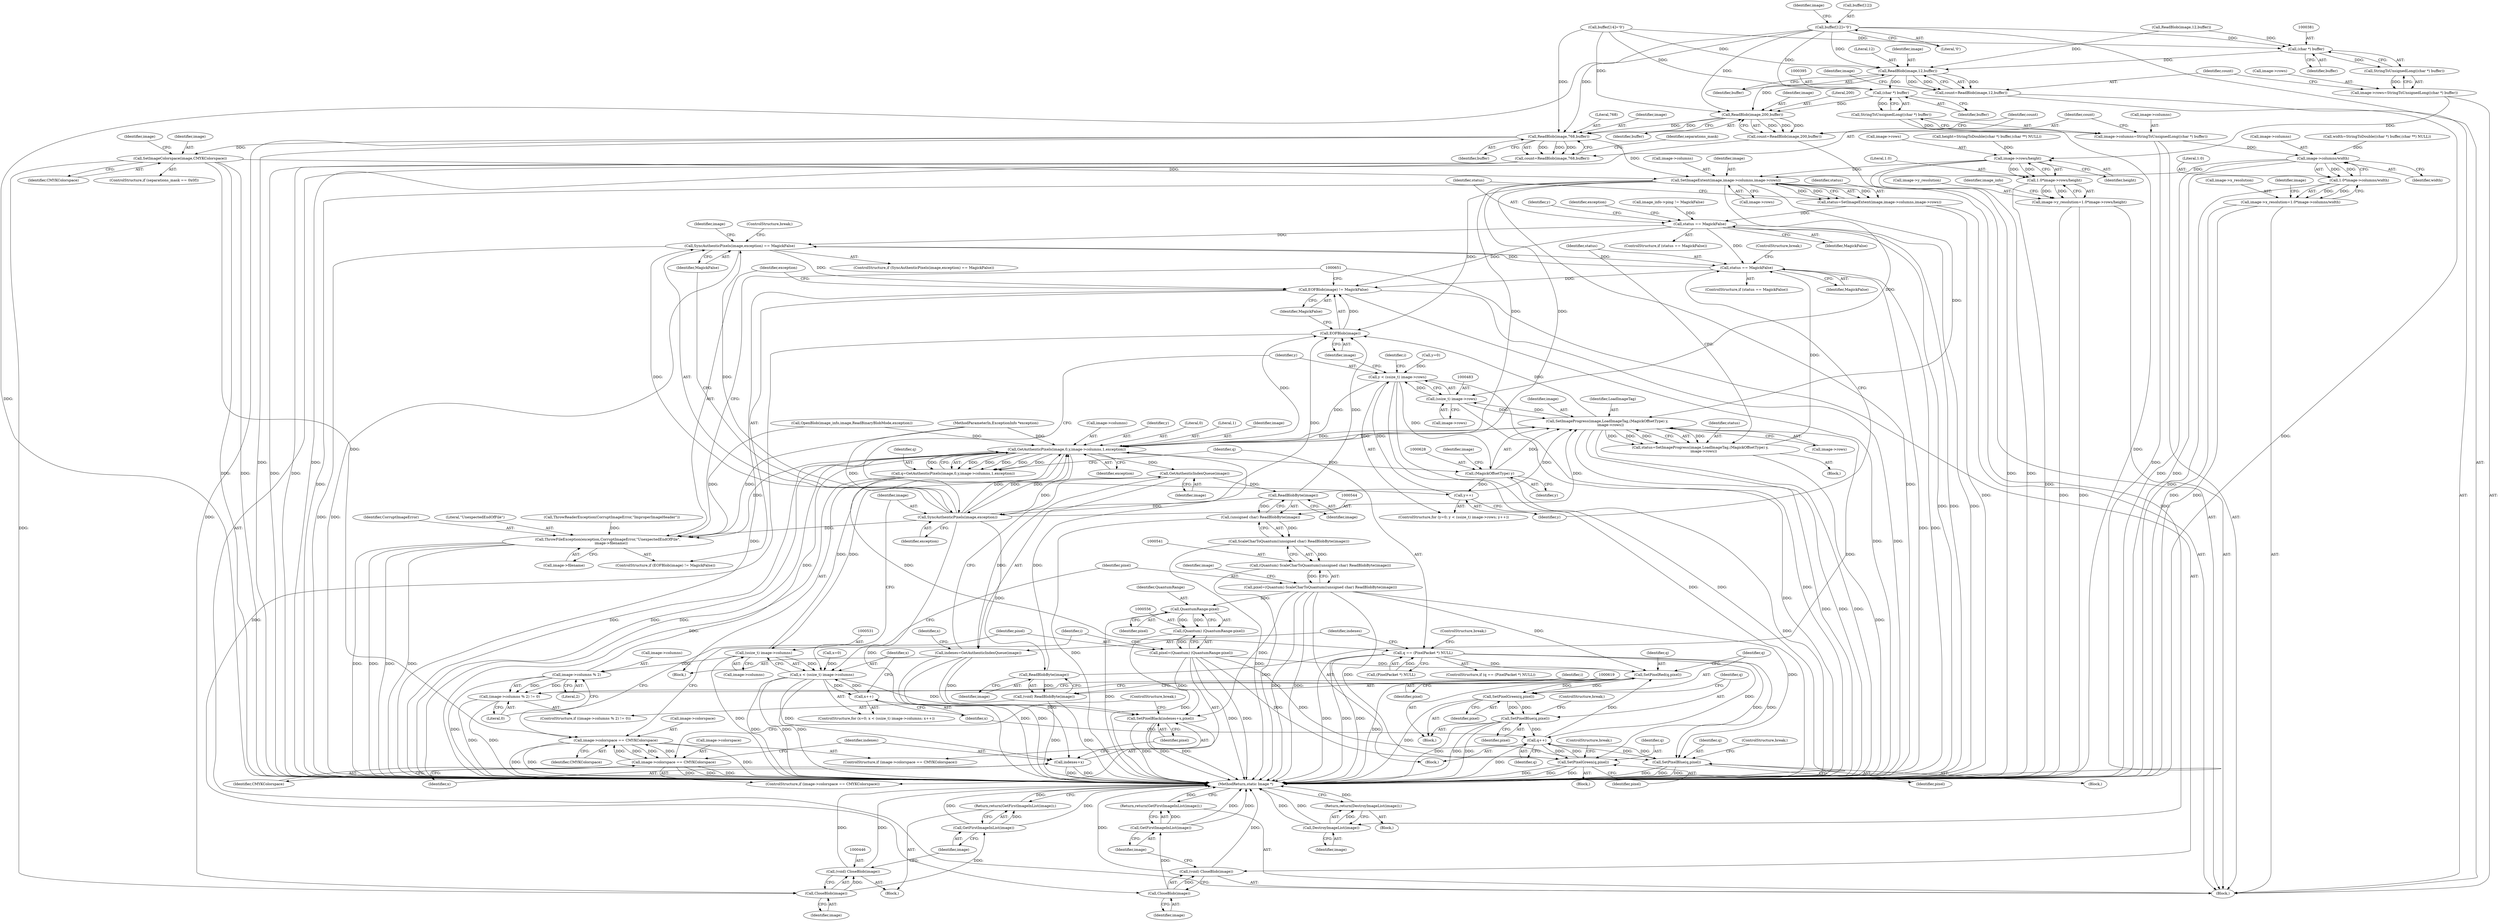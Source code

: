 digraph "0_ImageMagick_f6e9d0d9955e85bdd7540b251cd50d598dacc5e6_56@array" {
"1000370" [label="(Call,buffer[12]='\0')"];
"1000380" [label="(Call,(char *) buffer)"];
"1000379" [label="(Call,StringToUnsignedLong((char *) buffer))"];
"1000375" [label="(Call,image->rows=StringToUnsignedLong((char *) buffer))"];
"1000433" [label="(Call,image->rows/height)"];
"1000431" [label="(Call,1.0*image->rows/height)"];
"1000427" [label="(Call,image->y_resolution=1.0*image->rows/height)"];
"1000454" [label="(Call,SetImageExtent(image,image->columns,image->rows))"];
"1000452" [label="(Call,status=SetImageExtent(image,image->columns,image->rows))"];
"1000463" [label="(Call,status == MagickFalse)"];
"1000604" [label="(Call,SyncAuthenticPixels(image,exception) == MagickFalse)"];
"1000634" [label="(Call,status == MagickFalse)"];
"1000639" [label="(Call,EOFBlob(image) != MagickFalse)"];
"1000474" [label="(Call,DestroyImageList(image))"];
"1000473" [label="(Return,return(DestroyImageList(image));)"];
"1000482" [label="(Call,(ssize_t) image->rows)"];
"1000480" [label="(Call,y < (ssize_t) image->rows)"];
"1000504" [label="(Call,GetAuthenticPixels(image,0,y,image->columns,1,exception))"];
"1000502" [label="(Call,q=GetAuthenticPixels(image,0,y,image->columns,1,exception))"];
"1000514" [label="(Call,q == (PixelPacket *) NULL)"];
"1000565" [label="(Call,SetPixelRed(q,pixel))"];
"1000568" [label="(Call,SetPixelGreen(q,pixel))"];
"1000571" [label="(Call,SetPixelBlue(q,pixel))"];
"1000601" [label="(Call,q++)"];
"1000577" [label="(Call,SetPixelGreen(q,pixel))"];
"1000583" [label="(Call,SetPixelBlue(q,pixel))"];
"1000522" [label="(Call,GetAuthenticIndexQueue(image))"];
"1000520" [label="(Call,indexes=GetAuthenticIndexQueue(image))"];
"1000595" [label="(Call,SetPixelBlack(indexes+x,pixel))"];
"1000596" [label="(Call,indexes+x)"];
"1000545" [label="(Call,ReadBlobByte(image))"];
"1000543" [label="(Call,(unsigned char) ReadBlobByte(image))"];
"1000542" [label="(Call,ScaleCharToQuantum((unsigned char) ReadBlobByte(image)))"];
"1000540" [label="(Call,(Quantum) ScaleCharToQuantum((unsigned char) ReadBlobByte(image)))"];
"1000538" [label="(Call,pixel=(Quantum) ScaleCharToQuantum((unsigned char) ReadBlobByte(image)))"];
"1000557" [label="(Call,QuantumRange-pixel)"];
"1000555" [label="(Call,(Quantum) (QuantumRange-pixel))"];
"1000553" [label="(Call,pixel=(Quantum) (QuantumRange-pixel))"];
"1000605" [label="(Call,SyncAuthenticPixels(image,exception))"];
"1000620" [label="(Call,ReadBlobByte(image))"];
"1000618" [label="(Call,(void) ReadBlobByte(image))"];
"1000624" [label="(Call,SetImageProgress(image,LoadImageTag,(MagickOffsetType) y,\n      image->rows))"];
"1000622" [label="(Call,status=SetImageProgress(image,LoadImageTag,(MagickOffsetType) y,\n      image->rows))"];
"1000640" [label="(Call,EOFBlob(image))"];
"1000652" [label="(Call,CloseBlob(image))"];
"1000650" [label="(Call,(void) CloseBlob(image))"];
"1000655" [label="(Call,GetFirstImageInList(image))"];
"1000654" [label="(Return,return(GetFirstImageInList(image));)"];
"1000643" [label="(Call,ThrowFileException(exception,CorruptImageError,\"UnexpectedEndOfFile\",\n      image->filename))"];
"1000530" [label="(Call,(ssize_t) image->columns)"];
"1000528" [label="(Call,x < (ssize_t) image->columns)"];
"1000535" [label="(Call,x++)"];
"1000612" [label="(Call,image->columns % 2)"];
"1000611" [label="(Call,(image->columns % 2) != 0)"];
"1000627" [label="(Call,(MagickOffsetType) y)"];
"1000487" [label="(Call,y++)"];
"1000385" [label="(Call,ReadBlob(image,12,buffer))"];
"1000383" [label="(Call,count=ReadBlob(image,12,buffer))"];
"1000394" [label="(Call,(char *) buffer)"];
"1000393" [label="(Call,StringToUnsignedLong((char *) buffer))"];
"1000389" [label="(Call,image->columns=StringToUnsignedLong((char *) buffer))"];
"1000422" [label="(Call,image->columns/width)"];
"1000420" [label="(Call,1.0*image->columns/width)"];
"1000416" [label="(Call,image->x_resolution=1.0*image->columns/width)"];
"1000399" [label="(Call,ReadBlob(image,200,buffer))"];
"1000397" [label="(Call,count=ReadBlob(image,200,buffer))"];
"1000405" [label="(Call,ReadBlob(image,768,buffer))"];
"1000403" [label="(Call,count=ReadBlob(image,768,buffer))"];
"1000413" [label="(Call,SetImageColorspace(image,CMYKColorspace))"];
"1000447" [label="(Call,CloseBlob(image))"];
"1000445" [label="(Call,(void) CloseBlob(image))"];
"1000450" [label="(Call,GetFirstImageInList(image))"];
"1000449" [label="(Return,return(GetFirstImageInList(image));)"];
"1000548" [label="(Call,image->colorspace == CMYKColorspace)"];
"1000590" [label="(Call,image->colorspace == CMYKColorspace)"];
"1000568" [label="(Call,SetPixelGreen(q,pixel))"];
"1000586" [label="(ControlStructure,break;)"];
"1000647" [label="(Call,image->filename)"];
"1000633" [label="(ControlStructure,if (status == MagickFalse))"];
"1000614" [label="(Identifier,image)"];
"1000488" [label="(Identifier,y)"];
"1000416" [label="(Call,image->x_resolution=1.0*image->columns/width)"];
"1000427" [label="(Call,image->y_resolution=1.0*image->rows/height)"];
"1000609" [label="(ControlStructure,break;)"];
"1000540" [label="(Call,(Quantum) ScaleCharToQuantum((unsigned char) ReadBlobByte(image)))"];
"1000599" [label="(Identifier,pixel)"];
"1000524" [label="(ControlStructure,for (x=0; x < (ssize_t) image->columns; x++))"];
"1000384" [label="(Identifier,count)"];
"1000434" [label="(Call,image->rows)"];
"1000420" [label="(Call,1.0*image->columns/width)"];
"1000520" [label="(Call,indexes=GetAuthenticIndexQueue(image))"];
"1000398" [label="(Identifier,count)"];
"1000502" [label="(Call,q=GetAuthenticPixels(image,0,y,image->columns,1,exception))"];
"1000449" [label="(Return,return(GetFirstImageInList(image));)"];
"1000596" [label="(Call,indexes+x)"];
"1000549" [label="(Call,image->colorspace)"];
"1000453" [label="(Identifier,status)"];
"1000374" [label="(Literal,'\0')"];
"1000397" [label="(Call,count=ReadBlob(image,200,buffer))"];
"1000564" [label="(Block,)"];
"1000557" [label="(Call,QuantumRange-pixel)"];
"1000441" [label="(Identifier,image_info)"];
"1000506" [label="(Literal,0)"];
"1000382" [label="(Identifier,buffer)"];
"1000421" [label="(Literal,1.0)"];
"1000546" [label="(Identifier,image)"];
"1000645" [label="(Identifier,CorruptImageError)"];
"1000608" [label="(Identifier,MagickFalse)"];
"1000515" [label="(Identifier,q)"];
"1000489" [label="(Block,)"];
"1000626" [label="(Identifier,LoadImageTag)"];
"1000402" [label="(Identifier,buffer)"];
"1000639" [label="(Call,EOFBlob(image) != MagickFalse)"];
"1000545" [label="(Call,ReadBlobByte(image))"];
"1000572" [label="(Identifier,q)"];
"1000624" [label="(Call,SetImageProgress(image,LoadImageTag,(MagickOffsetType) y,\n      image->rows))"];
"1000428" [label="(Call,image->y_resolution)"];
"1000400" [label="(Identifier,image)"];
"1000535" [label="(Call,x++)"];
"1000643" [label="(Call,ThrowFileException(exception,CorruptImageError,\"UnexpectedEndOfFile\",\n      image->filename))"];
"1000567" [label="(Identifier,pixel)"];
"1000629" [label="(Identifier,y)"];
"1000595" [label="(Call,SetPixelBlack(indexes+x,pixel))"];
"1000375" [label="(Call,image->rows=StringToUnsignedLong((char *) buffer))"];
"1000437" [label="(Identifier,height)"];
"1000422" [label="(Call,image->columns/width)"];
"1000644" [label="(Identifier,exception)"];
"1000451" [label="(Identifier,image)"];
"1000385" [label="(Call,ReadBlob(image,12,buffer))"];
"1000459" [label="(Call,image->rows)"];
"1000473" [label="(Return,return(DestroyImageList(image));)"];
"1000611" [label="(Call,(image->columns % 2) != 0)"];
"1000512" [label="(Identifier,exception)"];
"1000405" [label="(Call,ReadBlob(image,768,buffer))"];
"1000432" [label="(Literal,1.0)"];
"1000580" [label="(ControlStructure,break;)"];
"1000413" [label="(Call,SetImageColorspace(image,CMYKColorspace))"];
"1000394" [label="(Call,(char *) buffer)"];
"1000636" [label="(Identifier,MagickFalse)"];
"1000528" [label="(Call,x < (ssize_t) image->columns)"];
"1000511" [label="(Literal,1)"];
"1000477" [label="(Call,y=0)"];
"1000604" [label="(Call,SyncAuthenticPixels(image,exception) == MagickFalse)"];
"1000481" [label="(Identifier,y)"];
"1000539" [label="(Identifier,pixel)"];
"1000454" [label="(Call,SetImageExtent(image,image->columns,image->rows))"];
"1000635" [label="(Identifier,status)"];
"1000617" [label="(Literal,0)"];
"1000500" [label="(Identifier,i)"];
"1000573" [label="(Identifier,pixel)"];
"1000396" [label="(Identifier,buffer)"];
"1000370" [label="(Call,buffer[12]='\0')"];
"1000530" [label="(Call,(ssize_t) image->columns)"];
"1000522" [label="(Call,GetAuthenticIndexQueue(image))"];
"1000631" [label="(Identifier,image)"];
"1000634" [label="(Call,status == MagickFalse)"];
"1000387" [label="(Literal,12)"];
"1000521" [label="(Identifier,indexes)"];
"1000613" [label="(Call,image->columns)"];
"1000501" [label="(Block,)"];
"1000170" [label="(Call,OpenBlob(image_info,image,ReadBinaryBlobMode,exception))"];
"1000423" [label="(Call,image->columns)"];
"1000107" [label="(MethodParameterIn,ExceptionInfo *exception)"];
"1000455" [label="(Identifier,image)"];
"1000538" [label="(Call,pixel=(Quantum) ScaleCharToQuantum((unsigned char) ReadBlobByte(image)))"];
"1000579" [label="(Identifier,pixel)"];
"1000388" [label="(Identifier,buffer)"];
"1000447" [label="(Call,CloseBlob(image))"];
"1000468" [label="(Identifier,exception)"];
"1000598" [label="(Identifier,x)"];
"1000377" [label="(Identifier,image)"];
"1000638" [label="(ControlStructure,if (EOFBlob(image) != MagickFalse))"];
"1000559" [label="(Identifier,pixel)"];
"1000591" [label="(Call,image->colorspace)"];
"1000426" [label="(Identifier,width)"];
"1000514" [label="(Call,q == (PixelPacket *) NULL)"];
"1000523" [label="(Identifier,image)"];
"1000616" [label="(Literal,2)"];
"1000620" [label="(Call,ReadBlobByte(image))"];
"1000386" [label="(Identifier,image)"];
"1000618" [label="(Call,(void) ReadBlobByte(image))"];
"1000399" [label="(Call,ReadBlob(image,200,buffer))"];
"1000376" [label="(Call,image->rows)"];
"1000577" [label="(Call,SetPixelGreen(q,pixel))"];
"1000607" [label="(Identifier,exception)"];
"1000505" [label="(Identifier,image)"];
"1000653" [label="(Identifier,image)"];
"1000335" [label="(Call,buffer[14]='\0')"];
"1000590" [label="(Call,image->colorspace == CMYKColorspace)"];
"1000656" [label="(Identifier,image)"];
"1000547" [label="(ControlStructure,if (image->colorspace == CMYKColorspace))"];
"1000561" [label="(Identifier,i)"];
"1000433" [label="(Call,image->rows/height)"];
"1000627" [label="(Call,(MagickOffsetType) y)"];
"1000637" [label="(ControlStructure,break;)"];
"1000418" [label="(Identifier,image)"];
"1000570" [label="(Identifier,pixel)"];
"1000582" [label="(Block,)"];
"1000552" [label="(Identifier,CMYKColorspace)"];
"1000654" [label="(Return,return(GetFirstImageInList(image));)"];
"1000431" [label="(Call,1.0*image->rows/height)"];
"1000463" [label="(Call,status == MagickFalse)"];
"1000476" [label="(ControlStructure,for (y=0; y < (ssize_t) image->rows; y++))"];
"1000508" [label="(Call,image->columns)"];
"1000503" [label="(Identifier,q)"];
"1000555" [label="(Call,(Quantum) (QuantumRange-pixel))"];
"1000401" [label="(Literal,200)"];
"1000407" [label="(Literal,768)"];
"1000594" [label="(Identifier,CMYKColorspace)"];
"1000366" [label="(Call,ReadBlob(image,12,buffer))"];
"1000548" [label="(Call,image->colorspace == CMYKColorspace)"];
"1000355" [label="(Call,width=StringToDouble((char *) buffer,(char **) NULL))"];
"1000565" [label="(Call,SetPixelRed(q,pixel))"];
"1000456" [label="(Call,image->columns)"];
"1000646" [label="(Literal,\"UnexpectedEndOfFile\")"];
"1000393" [label="(Call,StringToUnsignedLong((char *) buffer))"];
"1000558" [label="(Identifier,QuantumRange)"];
"1000605" [label="(Call,SyncAuthenticPixels(image,exception))"];
"1000602" [label="(Identifier,q)"];
"1000389" [label="(Call,image->columns=StringToUnsignedLong((char *) buffer))"];
"1000444" [label="(Block,)"];
"1000480" [label="(Call,y < (ssize_t) image->rows)"];
"1000462" [label="(ControlStructure,if (status == MagickFalse))"];
"1000600" [label="(ControlStructure,break;)"];
"1000578" [label="(Identifier,q)"];
"1000529" [label="(Identifier,x)"];
"1000526" [label="(Identifier,x)"];
"1000465" [label="(Identifier,MagickFalse)"];
"1000475" [label="(Identifier,image)"];
"1000576" [label="(Block,)"];
"1000403" [label="(Call,count=ReadBlob(image,768,buffer))"];
"1000408" [label="(Identifier,buffer)"];
"1000603" [label="(ControlStructure,if (SyncAuthenticPixels(image,exception) == MagickFalse))"];
"1000448" [label="(Identifier,image)"];
"1000543" [label="(Call,(unsigned char) ReadBlobByte(image))"];
"1000417" [label="(Call,image->x_resolution)"];
"1000391" [label="(Identifier,image)"];
"1000450" [label="(Call,GetFirstImageInList(image))"];
"1000513" [label="(ControlStructure,if (q == (PixelPacket *) NULL))"];
"1000532" [label="(Call,image->columns)"];
"1000466" [label="(Block,)"];
"1000621" [label="(Identifier,image)"];
"1000641" [label="(Identifier,image)"];
"1000525" [label="(Call,x=0)"];
"1000630" [label="(Call,image->rows)"];
"1000657" [label="(MethodReturn,static Image *)"];
"1000429" [label="(Identifier,image)"];
"1000569" [label="(Identifier,q)"];
"1000652" [label="(Call,CloseBlob(image))"];
"1000250" [label="(Call,ThrowReaderException(CorruptImageError,\"ImproperImageHeader\"))"];
"1000574" [label="(ControlStructure,break;)"];
"1000411" [label="(Identifier,separations_mask)"];
"1000379" [label="(Call,StringToUnsignedLong((char *) buffer))"];
"1000482" [label="(Call,(ssize_t) image->rows)"];
"1000553" [label="(Call,pixel=(Quantum) (QuantumRange-pixel))"];
"1000550" [label="(Identifier,image)"];
"1000583" [label="(Call,SetPixelBlue(q,pixel))"];
"1000536" [label="(Identifier,x)"];
"1000406" [label="(Identifier,image)"];
"1000492" [label="(Identifier,i)"];
"1000519" [label="(ControlStructure,break;)"];
"1000566" [label="(Identifier,q)"];
"1000584" [label="(Identifier,q)"];
"1000340" [label="(Call,height=StringToDouble((char *) buffer,(char **) NULL))"];
"1000650" [label="(Call,(void) CloseBlob(image))"];
"1000507" [label="(Identifier,y)"];
"1000390" [label="(Call,image->columns)"];
"1000640" [label="(Call,EOFBlob(image))"];
"1000484" [label="(Call,image->rows)"];
"1000589" [label="(ControlStructure,if (image->colorspace == CMYKColorspace))"];
"1000504" [label="(Call,GetAuthenticPixels(image,0,y,image->columns,1,exception))"];
"1000439" [label="(Call,image_info->ping != MagickFalse)"];
"1000606" [label="(Identifier,image)"];
"1000445" [label="(Call,(void) CloseBlob(image))"];
"1000554" [label="(Identifier,pixel)"];
"1000487" [label="(Call,y++)"];
"1000404" [label="(Identifier,count)"];
"1000452" [label="(Call,status=SetImageExtent(image,image->columns,image->rows))"];
"1000542" [label="(Call,ScaleCharToQuantum((unsigned char) ReadBlobByte(image)))"];
"1000622" [label="(Call,status=SetImageProgress(image,LoadImageTag,(MagickOffsetType) y,\n      image->rows))"];
"1000610" [label="(ControlStructure,if ((image->columns % 2) != 0))"];
"1000623" [label="(Identifier,status)"];
"1000601" [label="(Call,q++)"];
"1000371" [label="(Call,buffer[12])"];
"1000409" [label="(ControlStructure,if (separations_mask == 0x0f))"];
"1000464" [label="(Identifier,status)"];
"1000380" [label="(Call,(char *) buffer)"];
"1000478" [label="(Identifier,y)"];
"1000642" [label="(Identifier,MagickFalse)"];
"1000571" [label="(Call,SetPixelBlue(q,pixel))"];
"1000625" [label="(Identifier,image)"];
"1000516" [label="(Call,(PixelPacket *) NULL)"];
"1000383" [label="(Call,count=ReadBlob(image,12,buffer))"];
"1000597" [label="(Identifier,indexes)"];
"1000612" [label="(Call,image->columns % 2)"];
"1000474" [label="(Call,DestroyImageList(image))"];
"1000415" [label="(Identifier,CMYKColorspace)"];
"1000108" [label="(Block,)"];
"1000537" [label="(Block,)"];
"1000585" [label="(Identifier,pixel)"];
"1000655" [label="(Call,GetFirstImageInList(image))"];
"1000414" [label="(Identifier,image)"];
"1000370" -> "1000108"  [label="AST: "];
"1000370" -> "1000374"  [label="CFG: "];
"1000371" -> "1000370"  [label="AST: "];
"1000374" -> "1000370"  [label="AST: "];
"1000377" -> "1000370"  [label="CFG: "];
"1000370" -> "1000657"  [label="DDG: "];
"1000370" -> "1000380"  [label="DDG: "];
"1000370" -> "1000385"  [label="DDG: "];
"1000370" -> "1000394"  [label="DDG: "];
"1000370" -> "1000399"  [label="DDG: "];
"1000370" -> "1000405"  [label="DDG: "];
"1000380" -> "1000379"  [label="AST: "];
"1000380" -> "1000382"  [label="CFG: "];
"1000381" -> "1000380"  [label="AST: "];
"1000382" -> "1000380"  [label="AST: "];
"1000379" -> "1000380"  [label="CFG: "];
"1000380" -> "1000379"  [label="DDG: "];
"1000366" -> "1000380"  [label="DDG: "];
"1000335" -> "1000380"  [label="DDG: "];
"1000380" -> "1000385"  [label="DDG: "];
"1000379" -> "1000375"  [label="AST: "];
"1000375" -> "1000379"  [label="CFG: "];
"1000379" -> "1000375"  [label="DDG: "];
"1000375" -> "1000108"  [label="AST: "];
"1000376" -> "1000375"  [label="AST: "];
"1000384" -> "1000375"  [label="CFG: "];
"1000375" -> "1000433"  [label="DDG: "];
"1000433" -> "1000431"  [label="AST: "];
"1000433" -> "1000437"  [label="CFG: "];
"1000434" -> "1000433"  [label="AST: "];
"1000437" -> "1000433"  [label="AST: "];
"1000431" -> "1000433"  [label="CFG: "];
"1000433" -> "1000657"  [label="DDG: "];
"1000433" -> "1000657"  [label="DDG: "];
"1000433" -> "1000431"  [label="DDG: "];
"1000433" -> "1000431"  [label="DDG: "];
"1000340" -> "1000433"  [label="DDG: "];
"1000433" -> "1000454"  [label="DDG: "];
"1000431" -> "1000427"  [label="AST: "];
"1000432" -> "1000431"  [label="AST: "];
"1000427" -> "1000431"  [label="CFG: "];
"1000431" -> "1000657"  [label="DDG: "];
"1000431" -> "1000427"  [label="DDG: "];
"1000431" -> "1000427"  [label="DDG: "];
"1000427" -> "1000108"  [label="AST: "];
"1000428" -> "1000427"  [label="AST: "];
"1000441" -> "1000427"  [label="CFG: "];
"1000427" -> "1000657"  [label="DDG: "];
"1000427" -> "1000657"  [label="DDG: "];
"1000454" -> "1000452"  [label="AST: "];
"1000454" -> "1000459"  [label="CFG: "];
"1000455" -> "1000454"  [label="AST: "];
"1000456" -> "1000454"  [label="AST: "];
"1000459" -> "1000454"  [label="AST: "];
"1000452" -> "1000454"  [label="CFG: "];
"1000454" -> "1000657"  [label="DDG: "];
"1000454" -> "1000657"  [label="DDG: "];
"1000454" -> "1000452"  [label="DDG: "];
"1000454" -> "1000452"  [label="DDG: "];
"1000454" -> "1000452"  [label="DDG: "];
"1000413" -> "1000454"  [label="DDG: "];
"1000405" -> "1000454"  [label="DDG: "];
"1000422" -> "1000454"  [label="DDG: "];
"1000454" -> "1000474"  [label="DDG: "];
"1000454" -> "1000482"  [label="DDG: "];
"1000454" -> "1000504"  [label="DDG: "];
"1000454" -> "1000504"  [label="DDG: "];
"1000454" -> "1000624"  [label="DDG: "];
"1000454" -> "1000640"  [label="DDG: "];
"1000452" -> "1000108"  [label="AST: "];
"1000453" -> "1000452"  [label="AST: "];
"1000464" -> "1000452"  [label="CFG: "];
"1000452" -> "1000657"  [label="DDG: "];
"1000452" -> "1000463"  [label="DDG: "];
"1000463" -> "1000462"  [label="AST: "];
"1000463" -> "1000465"  [label="CFG: "];
"1000464" -> "1000463"  [label="AST: "];
"1000465" -> "1000463"  [label="AST: "];
"1000468" -> "1000463"  [label="CFG: "];
"1000478" -> "1000463"  [label="CFG: "];
"1000463" -> "1000657"  [label="DDG: "];
"1000463" -> "1000657"  [label="DDG: "];
"1000463" -> "1000657"  [label="DDG: "];
"1000439" -> "1000463"  [label="DDG: "];
"1000463" -> "1000604"  [label="DDG: "];
"1000463" -> "1000634"  [label="DDG: "];
"1000463" -> "1000639"  [label="DDG: "];
"1000604" -> "1000603"  [label="AST: "];
"1000604" -> "1000608"  [label="CFG: "];
"1000605" -> "1000604"  [label="AST: "];
"1000608" -> "1000604"  [label="AST: "];
"1000609" -> "1000604"  [label="CFG: "];
"1000614" -> "1000604"  [label="CFG: "];
"1000604" -> "1000657"  [label="DDG: "];
"1000604" -> "1000657"  [label="DDG: "];
"1000605" -> "1000604"  [label="DDG: "];
"1000605" -> "1000604"  [label="DDG: "];
"1000634" -> "1000604"  [label="DDG: "];
"1000604" -> "1000634"  [label="DDG: "];
"1000604" -> "1000639"  [label="DDG: "];
"1000634" -> "1000633"  [label="AST: "];
"1000634" -> "1000636"  [label="CFG: "];
"1000635" -> "1000634"  [label="AST: "];
"1000636" -> "1000634"  [label="AST: "];
"1000637" -> "1000634"  [label="CFG: "];
"1000488" -> "1000634"  [label="CFG: "];
"1000634" -> "1000657"  [label="DDG: "];
"1000634" -> "1000657"  [label="DDG: "];
"1000622" -> "1000634"  [label="DDG: "];
"1000634" -> "1000639"  [label="DDG: "];
"1000639" -> "1000638"  [label="AST: "];
"1000639" -> "1000642"  [label="CFG: "];
"1000640" -> "1000639"  [label="AST: "];
"1000642" -> "1000639"  [label="AST: "];
"1000644" -> "1000639"  [label="CFG: "];
"1000651" -> "1000639"  [label="CFG: "];
"1000639" -> "1000657"  [label="DDG: "];
"1000639" -> "1000657"  [label="DDG: "];
"1000639" -> "1000657"  [label="DDG: "];
"1000640" -> "1000639"  [label="DDG: "];
"1000474" -> "1000473"  [label="AST: "];
"1000474" -> "1000475"  [label="CFG: "];
"1000475" -> "1000474"  [label="AST: "];
"1000473" -> "1000474"  [label="CFG: "];
"1000474" -> "1000657"  [label="DDG: "];
"1000474" -> "1000657"  [label="DDG: "];
"1000474" -> "1000473"  [label="DDG: "];
"1000473" -> "1000466"  [label="AST: "];
"1000657" -> "1000473"  [label="CFG: "];
"1000473" -> "1000657"  [label="DDG: "];
"1000482" -> "1000480"  [label="AST: "];
"1000482" -> "1000484"  [label="CFG: "];
"1000483" -> "1000482"  [label="AST: "];
"1000484" -> "1000482"  [label="AST: "];
"1000480" -> "1000482"  [label="CFG: "];
"1000482" -> "1000657"  [label="DDG: "];
"1000482" -> "1000480"  [label="DDG: "];
"1000624" -> "1000482"  [label="DDG: "];
"1000482" -> "1000624"  [label="DDG: "];
"1000480" -> "1000476"  [label="AST: "];
"1000481" -> "1000480"  [label="AST: "];
"1000492" -> "1000480"  [label="CFG: "];
"1000641" -> "1000480"  [label="CFG: "];
"1000480" -> "1000657"  [label="DDG: "];
"1000480" -> "1000657"  [label="DDG: "];
"1000480" -> "1000657"  [label="DDG: "];
"1000487" -> "1000480"  [label="DDG: "];
"1000477" -> "1000480"  [label="DDG: "];
"1000480" -> "1000504"  [label="DDG: "];
"1000480" -> "1000627"  [label="DDG: "];
"1000504" -> "1000502"  [label="AST: "];
"1000504" -> "1000512"  [label="CFG: "];
"1000505" -> "1000504"  [label="AST: "];
"1000506" -> "1000504"  [label="AST: "];
"1000507" -> "1000504"  [label="AST: "];
"1000508" -> "1000504"  [label="AST: "];
"1000511" -> "1000504"  [label="AST: "];
"1000512" -> "1000504"  [label="AST: "];
"1000502" -> "1000504"  [label="CFG: "];
"1000504" -> "1000657"  [label="DDG: "];
"1000504" -> "1000657"  [label="DDG: "];
"1000504" -> "1000657"  [label="DDG: "];
"1000504" -> "1000502"  [label="DDG: "];
"1000504" -> "1000502"  [label="DDG: "];
"1000504" -> "1000502"  [label="DDG: "];
"1000504" -> "1000502"  [label="DDG: "];
"1000504" -> "1000502"  [label="DDG: "];
"1000504" -> "1000502"  [label="DDG: "];
"1000620" -> "1000504"  [label="DDG: "];
"1000624" -> "1000504"  [label="DDG: "];
"1000605" -> "1000504"  [label="DDG: "];
"1000605" -> "1000504"  [label="DDG: "];
"1000612" -> "1000504"  [label="DDG: "];
"1000530" -> "1000504"  [label="DDG: "];
"1000170" -> "1000504"  [label="DDG: "];
"1000107" -> "1000504"  [label="DDG: "];
"1000504" -> "1000522"  [label="DDG: "];
"1000504" -> "1000530"  [label="DDG: "];
"1000504" -> "1000605"  [label="DDG: "];
"1000504" -> "1000624"  [label="DDG: "];
"1000504" -> "1000627"  [label="DDG: "];
"1000504" -> "1000640"  [label="DDG: "];
"1000504" -> "1000643"  [label="DDG: "];
"1000502" -> "1000501"  [label="AST: "];
"1000503" -> "1000502"  [label="AST: "];
"1000515" -> "1000502"  [label="CFG: "];
"1000502" -> "1000657"  [label="DDG: "];
"1000502" -> "1000514"  [label="DDG: "];
"1000514" -> "1000513"  [label="AST: "];
"1000514" -> "1000516"  [label="CFG: "];
"1000515" -> "1000514"  [label="AST: "];
"1000516" -> "1000514"  [label="AST: "];
"1000519" -> "1000514"  [label="CFG: "];
"1000521" -> "1000514"  [label="CFG: "];
"1000514" -> "1000657"  [label="DDG: "];
"1000514" -> "1000657"  [label="DDG: "];
"1000514" -> "1000657"  [label="DDG: "];
"1000516" -> "1000514"  [label="DDG: "];
"1000514" -> "1000565"  [label="DDG: "];
"1000514" -> "1000577"  [label="DDG: "];
"1000514" -> "1000583"  [label="DDG: "];
"1000514" -> "1000601"  [label="DDG: "];
"1000565" -> "1000564"  [label="AST: "];
"1000565" -> "1000567"  [label="CFG: "];
"1000566" -> "1000565"  [label="AST: "];
"1000567" -> "1000565"  [label="AST: "];
"1000569" -> "1000565"  [label="CFG: "];
"1000565" -> "1000657"  [label="DDG: "];
"1000601" -> "1000565"  [label="DDG: "];
"1000553" -> "1000565"  [label="DDG: "];
"1000538" -> "1000565"  [label="DDG: "];
"1000565" -> "1000568"  [label="DDG: "];
"1000565" -> "1000568"  [label="DDG: "];
"1000568" -> "1000564"  [label="AST: "];
"1000568" -> "1000570"  [label="CFG: "];
"1000569" -> "1000568"  [label="AST: "];
"1000570" -> "1000568"  [label="AST: "];
"1000572" -> "1000568"  [label="CFG: "];
"1000568" -> "1000657"  [label="DDG: "];
"1000568" -> "1000571"  [label="DDG: "];
"1000568" -> "1000571"  [label="DDG: "];
"1000571" -> "1000564"  [label="AST: "];
"1000571" -> "1000573"  [label="CFG: "];
"1000572" -> "1000571"  [label="AST: "];
"1000573" -> "1000571"  [label="AST: "];
"1000574" -> "1000571"  [label="CFG: "];
"1000571" -> "1000657"  [label="DDG: "];
"1000571" -> "1000657"  [label="DDG: "];
"1000571" -> "1000657"  [label="DDG: "];
"1000571" -> "1000601"  [label="DDG: "];
"1000601" -> "1000537"  [label="AST: "];
"1000601" -> "1000602"  [label="CFG: "];
"1000602" -> "1000601"  [label="AST: "];
"1000536" -> "1000601"  [label="CFG: "];
"1000601" -> "1000657"  [label="DDG: "];
"1000601" -> "1000577"  [label="DDG: "];
"1000601" -> "1000583"  [label="DDG: "];
"1000583" -> "1000601"  [label="DDG: "];
"1000577" -> "1000601"  [label="DDG: "];
"1000577" -> "1000576"  [label="AST: "];
"1000577" -> "1000579"  [label="CFG: "];
"1000578" -> "1000577"  [label="AST: "];
"1000579" -> "1000577"  [label="AST: "];
"1000580" -> "1000577"  [label="CFG: "];
"1000577" -> "1000657"  [label="DDG: "];
"1000577" -> "1000657"  [label="DDG: "];
"1000577" -> "1000657"  [label="DDG: "];
"1000553" -> "1000577"  [label="DDG: "];
"1000538" -> "1000577"  [label="DDG: "];
"1000583" -> "1000582"  [label="AST: "];
"1000583" -> "1000585"  [label="CFG: "];
"1000584" -> "1000583"  [label="AST: "];
"1000585" -> "1000583"  [label="AST: "];
"1000586" -> "1000583"  [label="CFG: "];
"1000583" -> "1000657"  [label="DDG: "];
"1000583" -> "1000657"  [label="DDG: "];
"1000583" -> "1000657"  [label="DDG: "];
"1000553" -> "1000583"  [label="DDG: "];
"1000538" -> "1000583"  [label="DDG: "];
"1000522" -> "1000520"  [label="AST: "];
"1000522" -> "1000523"  [label="CFG: "];
"1000523" -> "1000522"  [label="AST: "];
"1000520" -> "1000522"  [label="CFG: "];
"1000522" -> "1000520"  [label="DDG: "];
"1000522" -> "1000545"  [label="DDG: "];
"1000522" -> "1000605"  [label="DDG: "];
"1000520" -> "1000501"  [label="AST: "];
"1000521" -> "1000520"  [label="AST: "];
"1000526" -> "1000520"  [label="CFG: "];
"1000520" -> "1000657"  [label="DDG: "];
"1000520" -> "1000657"  [label="DDG: "];
"1000520" -> "1000595"  [label="DDG: "];
"1000520" -> "1000596"  [label="DDG: "];
"1000595" -> "1000589"  [label="AST: "];
"1000595" -> "1000599"  [label="CFG: "];
"1000596" -> "1000595"  [label="AST: "];
"1000599" -> "1000595"  [label="AST: "];
"1000600" -> "1000595"  [label="CFG: "];
"1000595" -> "1000657"  [label="DDG: "];
"1000595" -> "1000657"  [label="DDG: "];
"1000595" -> "1000657"  [label="DDG: "];
"1000528" -> "1000595"  [label="DDG: "];
"1000553" -> "1000595"  [label="DDG: "];
"1000538" -> "1000595"  [label="DDG: "];
"1000596" -> "1000598"  [label="CFG: "];
"1000597" -> "1000596"  [label="AST: "];
"1000598" -> "1000596"  [label="AST: "];
"1000599" -> "1000596"  [label="CFG: "];
"1000596" -> "1000657"  [label="DDG: "];
"1000596" -> "1000657"  [label="DDG: "];
"1000528" -> "1000596"  [label="DDG: "];
"1000545" -> "1000543"  [label="AST: "];
"1000545" -> "1000546"  [label="CFG: "];
"1000546" -> "1000545"  [label="AST: "];
"1000543" -> "1000545"  [label="CFG: "];
"1000545" -> "1000543"  [label="DDG: "];
"1000545" -> "1000605"  [label="DDG: "];
"1000545" -> "1000624"  [label="DDG: "];
"1000545" -> "1000640"  [label="DDG: "];
"1000543" -> "1000542"  [label="AST: "];
"1000544" -> "1000543"  [label="AST: "];
"1000542" -> "1000543"  [label="CFG: "];
"1000543" -> "1000657"  [label="DDG: "];
"1000543" -> "1000542"  [label="DDG: "];
"1000542" -> "1000540"  [label="AST: "];
"1000540" -> "1000542"  [label="CFG: "];
"1000542" -> "1000657"  [label="DDG: "];
"1000542" -> "1000540"  [label="DDG: "];
"1000540" -> "1000538"  [label="AST: "];
"1000541" -> "1000540"  [label="AST: "];
"1000538" -> "1000540"  [label="CFG: "];
"1000540" -> "1000657"  [label="DDG: "];
"1000540" -> "1000538"  [label="DDG: "];
"1000538" -> "1000537"  [label="AST: "];
"1000539" -> "1000538"  [label="AST: "];
"1000550" -> "1000538"  [label="CFG: "];
"1000538" -> "1000657"  [label="DDG: "];
"1000538" -> "1000657"  [label="DDG: "];
"1000538" -> "1000557"  [label="DDG: "];
"1000557" -> "1000555"  [label="AST: "];
"1000557" -> "1000559"  [label="CFG: "];
"1000558" -> "1000557"  [label="AST: "];
"1000559" -> "1000557"  [label="AST: "];
"1000555" -> "1000557"  [label="CFG: "];
"1000557" -> "1000657"  [label="DDG: "];
"1000557" -> "1000555"  [label="DDG: "];
"1000557" -> "1000555"  [label="DDG: "];
"1000555" -> "1000553"  [label="AST: "];
"1000556" -> "1000555"  [label="AST: "];
"1000553" -> "1000555"  [label="CFG: "];
"1000555" -> "1000657"  [label="DDG: "];
"1000555" -> "1000553"  [label="DDG: "];
"1000553" -> "1000547"  [label="AST: "];
"1000554" -> "1000553"  [label="AST: "];
"1000561" -> "1000553"  [label="CFG: "];
"1000553" -> "1000657"  [label="DDG: "];
"1000553" -> "1000657"  [label="DDG: "];
"1000605" -> "1000607"  [label="CFG: "];
"1000606" -> "1000605"  [label="AST: "];
"1000607" -> "1000605"  [label="AST: "];
"1000608" -> "1000605"  [label="CFG: "];
"1000605" -> "1000657"  [label="DDG: "];
"1000107" -> "1000605"  [label="DDG: "];
"1000605" -> "1000620"  [label="DDG: "];
"1000605" -> "1000624"  [label="DDG: "];
"1000605" -> "1000640"  [label="DDG: "];
"1000605" -> "1000643"  [label="DDG: "];
"1000620" -> "1000618"  [label="AST: "];
"1000620" -> "1000621"  [label="CFG: "];
"1000621" -> "1000620"  [label="AST: "];
"1000618" -> "1000620"  [label="CFG: "];
"1000620" -> "1000618"  [label="DDG: "];
"1000620" -> "1000624"  [label="DDG: "];
"1000618" -> "1000610"  [label="AST: "];
"1000619" -> "1000618"  [label="AST: "];
"1000500" -> "1000618"  [label="CFG: "];
"1000618" -> "1000657"  [label="DDG: "];
"1000618" -> "1000657"  [label="DDG: "];
"1000624" -> "1000622"  [label="AST: "];
"1000624" -> "1000630"  [label="CFG: "];
"1000625" -> "1000624"  [label="AST: "];
"1000626" -> "1000624"  [label="AST: "];
"1000627" -> "1000624"  [label="AST: "];
"1000630" -> "1000624"  [label="AST: "];
"1000622" -> "1000624"  [label="CFG: "];
"1000624" -> "1000657"  [label="DDG: "];
"1000624" -> "1000657"  [label="DDG: "];
"1000624" -> "1000657"  [label="DDG: "];
"1000624" -> "1000622"  [label="DDG: "];
"1000624" -> "1000622"  [label="DDG: "];
"1000624" -> "1000622"  [label="DDG: "];
"1000624" -> "1000622"  [label="DDG: "];
"1000627" -> "1000624"  [label="DDG: "];
"1000624" -> "1000640"  [label="DDG: "];
"1000622" -> "1000489"  [label="AST: "];
"1000623" -> "1000622"  [label="AST: "];
"1000635" -> "1000622"  [label="CFG: "];
"1000622" -> "1000657"  [label="DDG: "];
"1000640" -> "1000641"  [label="CFG: "];
"1000641" -> "1000640"  [label="AST: "];
"1000642" -> "1000640"  [label="CFG: "];
"1000640" -> "1000652"  [label="DDG: "];
"1000652" -> "1000650"  [label="AST: "];
"1000652" -> "1000653"  [label="CFG: "];
"1000653" -> "1000652"  [label="AST: "];
"1000650" -> "1000652"  [label="CFG: "];
"1000652" -> "1000650"  [label="DDG: "];
"1000652" -> "1000655"  [label="DDG: "];
"1000650" -> "1000108"  [label="AST: "];
"1000651" -> "1000650"  [label="AST: "];
"1000656" -> "1000650"  [label="CFG: "];
"1000650" -> "1000657"  [label="DDG: "];
"1000650" -> "1000657"  [label="DDG: "];
"1000655" -> "1000654"  [label="AST: "];
"1000655" -> "1000656"  [label="CFG: "];
"1000656" -> "1000655"  [label="AST: "];
"1000654" -> "1000655"  [label="CFG: "];
"1000655" -> "1000657"  [label="DDG: "];
"1000655" -> "1000657"  [label="DDG: "];
"1000655" -> "1000654"  [label="DDG: "];
"1000654" -> "1000108"  [label="AST: "];
"1000657" -> "1000654"  [label="CFG: "];
"1000654" -> "1000657"  [label="DDG: "];
"1000643" -> "1000638"  [label="AST: "];
"1000643" -> "1000647"  [label="CFG: "];
"1000644" -> "1000643"  [label="AST: "];
"1000645" -> "1000643"  [label="AST: "];
"1000646" -> "1000643"  [label="AST: "];
"1000647" -> "1000643"  [label="AST: "];
"1000651" -> "1000643"  [label="CFG: "];
"1000643" -> "1000657"  [label="DDG: "];
"1000643" -> "1000657"  [label="DDG: "];
"1000643" -> "1000657"  [label="DDG: "];
"1000643" -> "1000657"  [label="DDG: "];
"1000170" -> "1000643"  [label="DDG: "];
"1000107" -> "1000643"  [label="DDG: "];
"1000250" -> "1000643"  [label="DDG: "];
"1000530" -> "1000528"  [label="AST: "];
"1000530" -> "1000532"  [label="CFG: "];
"1000531" -> "1000530"  [label="AST: "];
"1000532" -> "1000530"  [label="AST: "];
"1000528" -> "1000530"  [label="CFG: "];
"1000530" -> "1000657"  [label="DDG: "];
"1000530" -> "1000528"  [label="DDG: "];
"1000530" -> "1000612"  [label="DDG: "];
"1000528" -> "1000524"  [label="AST: "];
"1000529" -> "1000528"  [label="AST: "];
"1000539" -> "1000528"  [label="CFG: "];
"1000606" -> "1000528"  [label="CFG: "];
"1000528" -> "1000657"  [label="DDG: "];
"1000528" -> "1000657"  [label="DDG: "];
"1000528" -> "1000657"  [label="DDG: "];
"1000535" -> "1000528"  [label="DDG: "];
"1000525" -> "1000528"  [label="DDG: "];
"1000528" -> "1000535"  [label="DDG: "];
"1000535" -> "1000524"  [label="AST: "];
"1000535" -> "1000536"  [label="CFG: "];
"1000536" -> "1000535"  [label="AST: "];
"1000529" -> "1000535"  [label="CFG: "];
"1000612" -> "1000611"  [label="AST: "];
"1000612" -> "1000616"  [label="CFG: "];
"1000613" -> "1000612"  [label="AST: "];
"1000616" -> "1000612"  [label="AST: "];
"1000617" -> "1000612"  [label="CFG: "];
"1000612" -> "1000657"  [label="DDG: "];
"1000612" -> "1000611"  [label="DDG: "];
"1000612" -> "1000611"  [label="DDG: "];
"1000611" -> "1000610"  [label="AST: "];
"1000611" -> "1000617"  [label="CFG: "];
"1000617" -> "1000611"  [label="AST: "];
"1000619" -> "1000611"  [label="CFG: "];
"1000500" -> "1000611"  [label="CFG: "];
"1000611" -> "1000657"  [label="DDG: "];
"1000611" -> "1000657"  [label="DDG: "];
"1000627" -> "1000629"  [label="CFG: "];
"1000628" -> "1000627"  [label="AST: "];
"1000629" -> "1000627"  [label="AST: "];
"1000631" -> "1000627"  [label="CFG: "];
"1000627" -> "1000657"  [label="DDG: "];
"1000627" -> "1000487"  [label="DDG: "];
"1000487" -> "1000476"  [label="AST: "];
"1000487" -> "1000488"  [label="CFG: "];
"1000488" -> "1000487"  [label="AST: "];
"1000481" -> "1000487"  [label="CFG: "];
"1000385" -> "1000383"  [label="AST: "];
"1000385" -> "1000388"  [label="CFG: "];
"1000386" -> "1000385"  [label="AST: "];
"1000387" -> "1000385"  [label="AST: "];
"1000388" -> "1000385"  [label="AST: "];
"1000383" -> "1000385"  [label="CFG: "];
"1000385" -> "1000383"  [label="DDG: "];
"1000385" -> "1000383"  [label="DDG: "];
"1000385" -> "1000383"  [label="DDG: "];
"1000366" -> "1000385"  [label="DDG: "];
"1000335" -> "1000385"  [label="DDG: "];
"1000385" -> "1000394"  [label="DDG: "];
"1000385" -> "1000399"  [label="DDG: "];
"1000383" -> "1000108"  [label="AST: "];
"1000384" -> "1000383"  [label="AST: "];
"1000391" -> "1000383"  [label="CFG: "];
"1000383" -> "1000657"  [label="DDG: "];
"1000394" -> "1000393"  [label="AST: "];
"1000394" -> "1000396"  [label="CFG: "];
"1000395" -> "1000394"  [label="AST: "];
"1000396" -> "1000394"  [label="AST: "];
"1000393" -> "1000394"  [label="CFG: "];
"1000394" -> "1000393"  [label="DDG: "];
"1000335" -> "1000394"  [label="DDG: "];
"1000394" -> "1000399"  [label="DDG: "];
"1000393" -> "1000389"  [label="AST: "];
"1000389" -> "1000393"  [label="CFG: "];
"1000393" -> "1000657"  [label="DDG: "];
"1000393" -> "1000389"  [label="DDG: "];
"1000389" -> "1000108"  [label="AST: "];
"1000390" -> "1000389"  [label="AST: "];
"1000398" -> "1000389"  [label="CFG: "];
"1000389" -> "1000657"  [label="DDG: "];
"1000389" -> "1000422"  [label="DDG: "];
"1000422" -> "1000420"  [label="AST: "];
"1000422" -> "1000426"  [label="CFG: "];
"1000423" -> "1000422"  [label="AST: "];
"1000426" -> "1000422"  [label="AST: "];
"1000420" -> "1000422"  [label="CFG: "];
"1000422" -> "1000657"  [label="DDG: "];
"1000422" -> "1000657"  [label="DDG: "];
"1000422" -> "1000420"  [label="DDG: "];
"1000422" -> "1000420"  [label="DDG: "];
"1000355" -> "1000422"  [label="DDG: "];
"1000420" -> "1000416"  [label="AST: "];
"1000421" -> "1000420"  [label="AST: "];
"1000416" -> "1000420"  [label="CFG: "];
"1000420" -> "1000657"  [label="DDG: "];
"1000420" -> "1000416"  [label="DDG: "];
"1000420" -> "1000416"  [label="DDG: "];
"1000416" -> "1000108"  [label="AST: "];
"1000417" -> "1000416"  [label="AST: "];
"1000429" -> "1000416"  [label="CFG: "];
"1000416" -> "1000657"  [label="DDG: "];
"1000416" -> "1000657"  [label="DDG: "];
"1000399" -> "1000397"  [label="AST: "];
"1000399" -> "1000402"  [label="CFG: "];
"1000400" -> "1000399"  [label="AST: "];
"1000401" -> "1000399"  [label="AST: "];
"1000402" -> "1000399"  [label="AST: "];
"1000397" -> "1000399"  [label="CFG: "];
"1000399" -> "1000397"  [label="DDG: "];
"1000399" -> "1000397"  [label="DDG: "];
"1000399" -> "1000397"  [label="DDG: "];
"1000335" -> "1000399"  [label="DDG: "];
"1000399" -> "1000405"  [label="DDG: "];
"1000399" -> "1000405"  [label="DDG: "];
"1000397" -> "1000108"  [label="AST: "];
"1000398" -> "1000397"  [label="AST: "];
"1000404" -> "1000397"  [label="CFG: "];
"1000397" -> "1000657"  [label="DDG: "];
"1000405" -> "1000403"  [label="AST: "];
"1000405" -> "1000408"  [label="CFG: "];
"1000406" -> "1000405"  [label="AST: "];
"1000407" -> "1000405"  [label="AST: "];
"1000408" -> "1000405"  [label="AST: "];
"1000403" -> "1000405"  [label="CFG: "];
"1000405" -> "1000657"  [label="DDG: "];
"1000405" -> "1000403"  [label="DDG: "];
"1000405" -> "1000403"  [label="DDG: "];
"1000405" -> "1000403"  [label="DDG: "];
"1000335" -> "1000405"  [label="DDG: "];
"1000405" -> "1000413"  [label="DDG: "];
"1000405" -> "1000447"  [label="DDG: "];
"1000403" -> "1000108"  [label="AST: "];
"1000404" -> "1000403"  [label="AST: "];
"1000411" -> "1000403"  [label="CFG: "];
"1000403" -> "1000657"  [label="DDG: "];
"1000403" -> "1000657"  [label="DDG: "];
"1000413" -> "1000409"  [label="AST: "];
"1000413" -> "1000415"  [label="CFG: "];
"1000414" -> "1000413"  [label="AST: "];
"1000415" -> "1000413"  [label="AST: "];
"1000418" -> "1000413"  [label="CFG: "];
"1000413" -> "1000657"  [label="DDG: "];
"1000413" -> "1000657"  [label="DDG: "];
"1000413" -> "1000447"  [label="DDG: "];
"1000413" -> "1000548"  [label="DDG: "];
"1000447" -> "1000445"  [label="AST: "];
"1000447" -> "1000448"  [label="CFG: "];
"1000448" -> "1000447"  [label="AST: "];
"1000445" -> "1000447"  [label="CFG: "];
"1000447" -> "1000445"  [label="DDG: "];
"1000447" -> "1000450"  [label="DDG: "];
"1000445" -> "1000444"  [label="AST: "];
"1000446" -> "1000445"  [label="AST: "];
"1000451" -> "1000445"  [label="CFG: "];
"1000445" -> "1000657"  [label="DDG: "];
"1000445" -> "1000657"  [label="DDG: "];
"1000450" -> "1000449"  [label="AST: "];
"1000450" -> "1000451"  [label="CFG: "];
"1000451" -> "1000450"  [label="AST: "];
"1000449" -> "1000450"  [label="CFG: "];
"1000450" -> "1000657"  [label="DDG: "];
"1000450" -> "1000657"  [label="DDG: "];
"1000450" -> "1000449"  [label="DDG: "];
"1000449" -> "1000444"  [label="AST: "];
"1000657" -> "1000449"  [label="CFG: "];
"1000449" -> "1000657"  [label="DDG: "];
"1000548" -> "1000547"  [label="AST: "];
"1000548" -> "1000552"  [label="CFG: "];
"1000549" -> "1000548"  [label="AST: "];
"1000552" -> "1000548"  [label="AST: "];
"1000554" -> "1000548"  [label="CFG: "];
"1000561" -> "1000548"  [label="CFG: "];
"1000548" -> "1000657"  [label="DDG: "];
"1000548" -> "1000657"  [label="DDG: "];
"1000548" -> "1000657"  [label="DDG: "];
"1000590" -> "1000548"  [label="DDG: "];
"1000590" -> "1000548"  [label="DDG: "];
"1000548" -> "1000590"  [label="DDG: "];
"1000548" -> "1000590"  [label="DDG: "];
"1000590" -> "1000589"  [label="AST: "];
"1000590" -> "1000594"  [label="CFG: "];
"1000591" -> "1000590"  [label="AST: "];
"1000594" -> "1000590"  [label="AST: "];
"1000597" -> "1000590"  [label="CFG: "];
"1000600" -> "1000590"  [label="CFG: "];
"1000590" -> "1000657"  [label="DDG: "];
"1000590" -> "1000657"  [label="DDG: "];
"1000590" -> "1000657"  [label="DDG: "];
}
